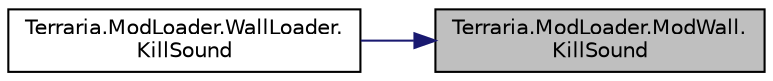 digraph "Terraria.ModLoader.ModWall.KillSound"
{
 // LATEX_PDF_SIZE
  edge [fontname="Helvetica",fontsize="10",labelfontname="Helvetica",labelfontsize="10"];
  node [fontname="Helvetica",fontsize="10",shape=record];
  rankdir="RL";
  Node1 [label="Terraria.ModLoader.ModWall.\lKillSound",height=0.2,width=0.4,color="black", fillcolor="grey75", style="filled", fontcolor="black",tooltip="Allows you to customize which sound you want to play when the wall at the given coordinates is hit...."];
  Node1 -> Node2 [dir="back",color="midnightblue",fontsize="10",style="solid",fontname="Helvetica"];
  Node2 [label="Terraria.ModLoader.WallLoader.\lKillSound",height=0.2,width=0.4,color="black", fillcolor="white", style="filled",URL="$class_terraria_1_1_mod_loader_1_1_wall_loader.html#ae0c6b450d6b529b15455156a8cbfc3f7",tooltip=" "];
}

